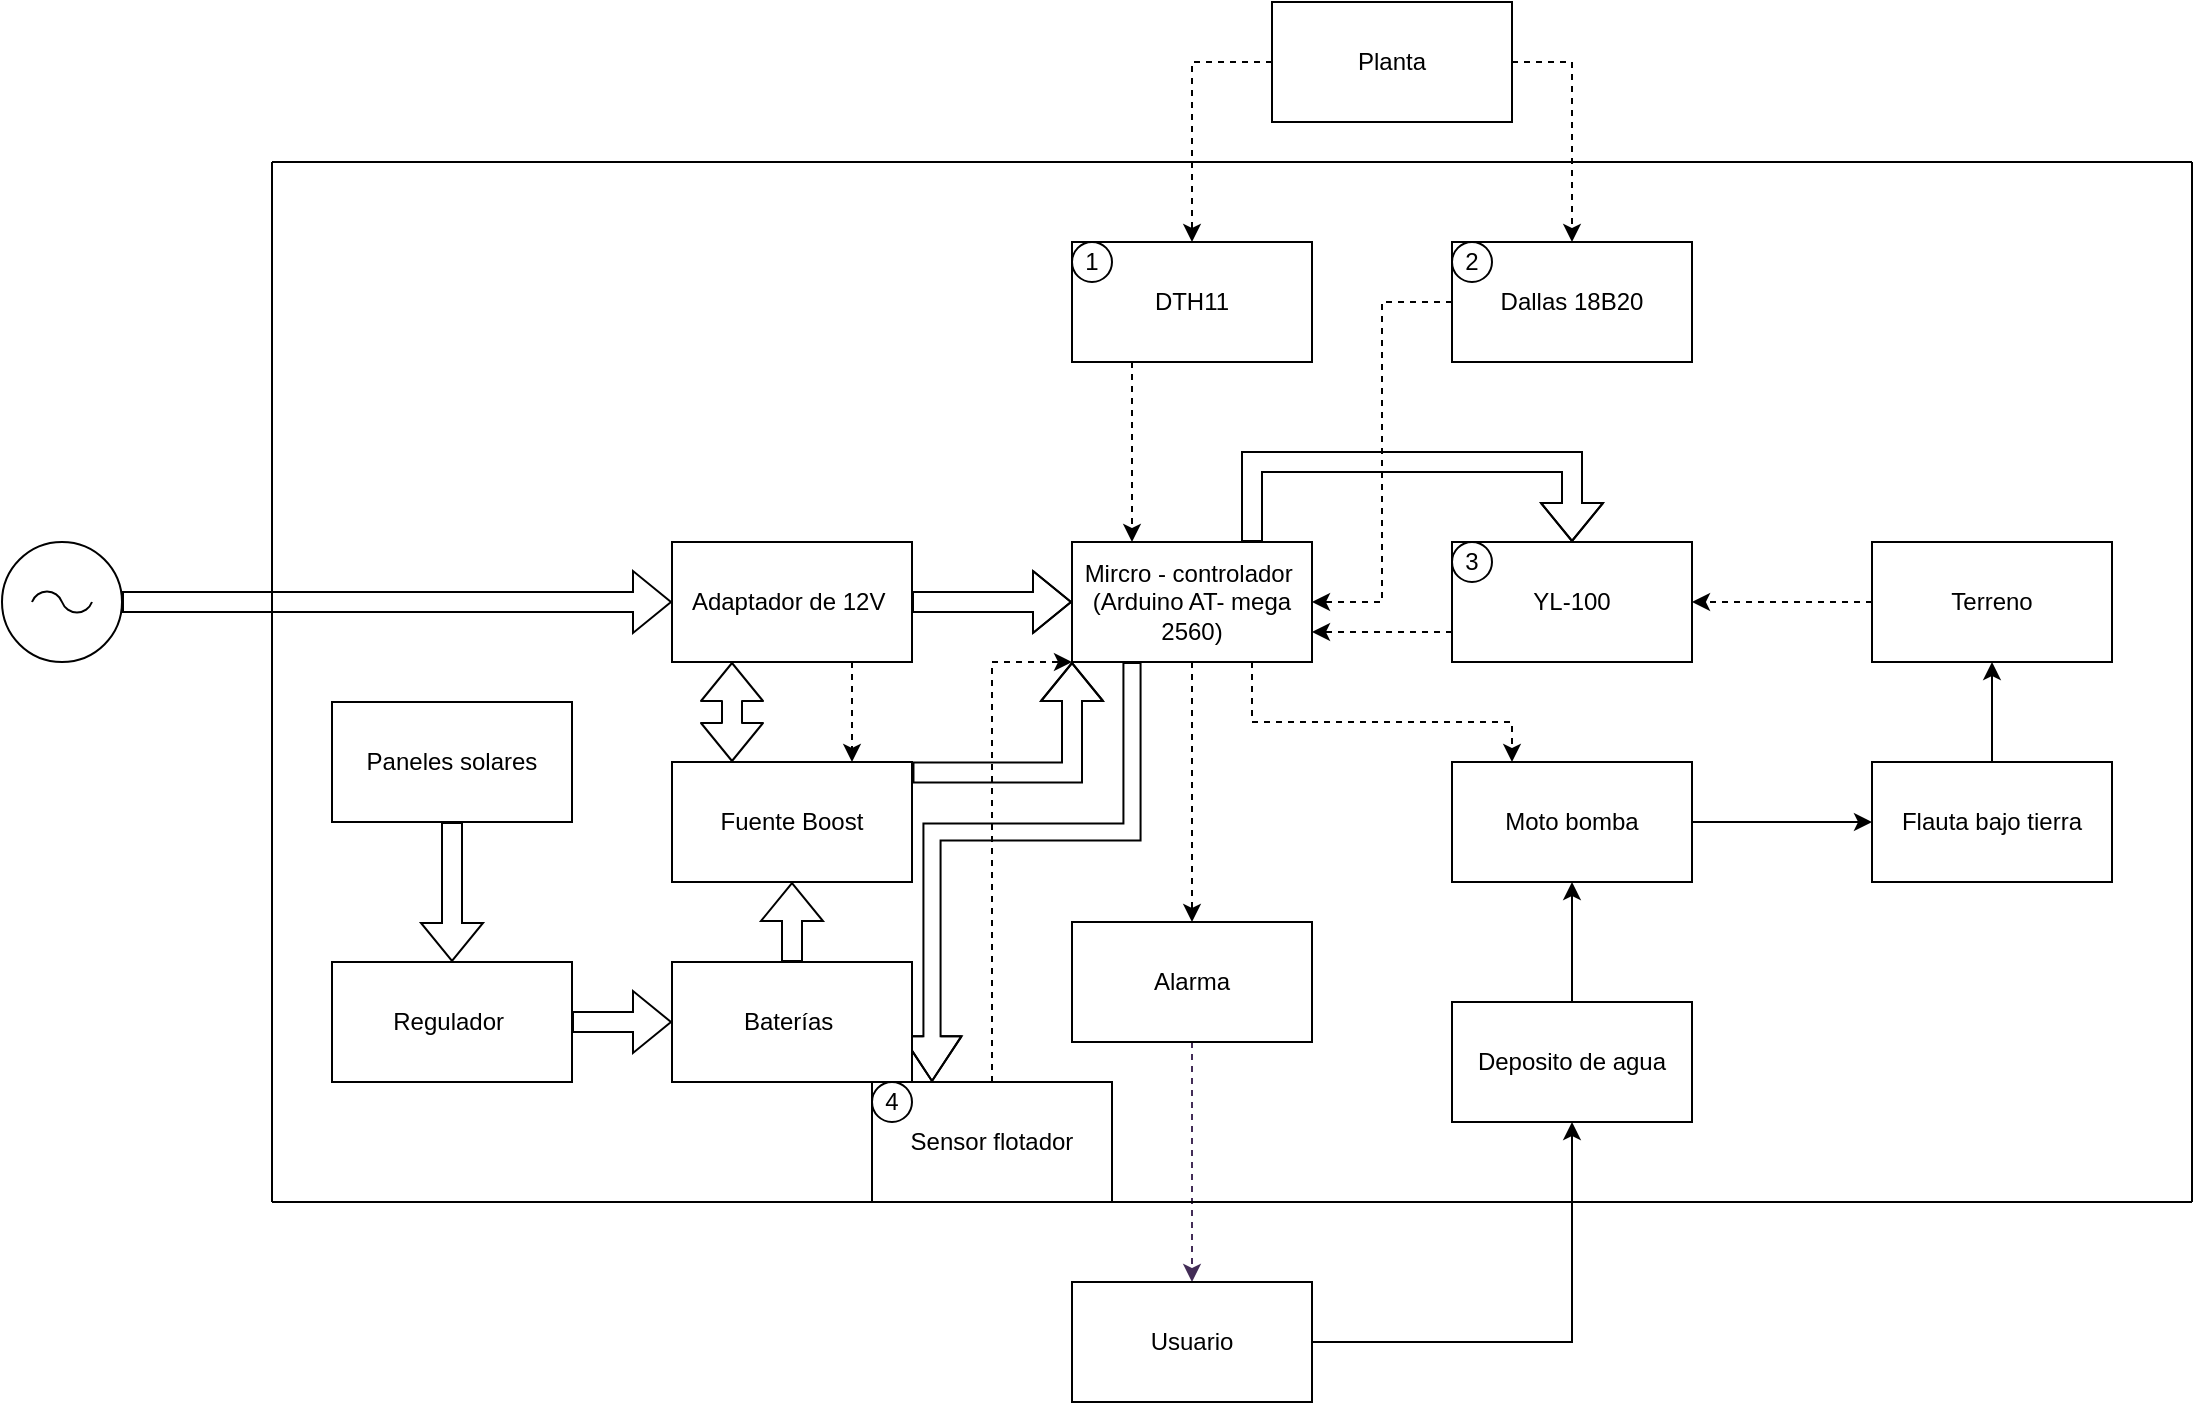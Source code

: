 <mxfile version="12.6.4" type="google"><diagram id="OQf82iodmOTYchBquVV6" name="Page-1"><mxGraphModel dx="2026" dy="1822" grid="1" gridSize="10" guides="1" tooltips="1" connect="1" arrows="1" fold="1" page="1" pageScale="1" pageWidth="827" pageHeight="1169" math="0" shadow="0"><root><mxCell id="0"/><mxCell id="1" parent="0"/><mxCell id="UwRVdETwBsJyQ9IYXmbo-7" style="edgeStyle=orthogonalEdgeStyle;rounded=0;orthogonalLoop=1;jettySize=auto;html=1;dashed=1;" parent="1" source="GOss0Lf1sYj-UIEmgXHX-1" target="GOss0Lf1sYj-UIEmgXHX-11" edge="1"><mxGeometry relative="1" as="geometry"/></mxCell><mxCell id="UwRVdETwBsJyQ9IYXmbo-14" style="edgeStyle=orthogonalEdgeStyle;rounded=0;orthogonalLoop=1;jettySize=auto;html=1;exitX=0.75;exitY=0;exitDx=0;exitDy=0;entryX=0.5;entryY=0;entryDx=0;entryDy=0;shape=flexArrow;" parent="1" source="GOss0Lf1sYj-UIEmgXHX-1" target="GOss0Lf1sYj-UIEmgXHX-4" edge="1"><mxGeometry relative="1" as="geometry"><Array as="points"><mxPoint x="410" y="190"/><mxPoint x="570" y="190"/></Array></mxGeometry></mxCell><mxCell id="UwRVdETwBsJyQ9IYXmbo-17" style="edgeStyle=orthogonalEdgeStyle;rounded=0;orthogonalLoop=1;jettySize=auto;html=1;exitX=0.75;exitY=1;exitDx=0;exitDy=0;entryX=0.25;entryY=0;entryDx=0;entryDy=0;dashed=1;fillColor=#e51400;strokeColor=#000000;" parent="1" source="GOss0Lf1sYj-UIEmgXHX-1" target="GOss0Lf1sYj-UIEmgXHX-13" edge="1"><mxGeometry relative="1" as="geometry"><Array as="points"><mxPoint x="410" y="320"/><mxPoint x="540" y="320"/></Array></mxGeometry></mxCell><mxCell id="UwRVdETwBsJyQ9IYXmbo-37" style="edgeStyle=orthogonalEdgeStyle;rounded=0;orthogonalLoop=1;jettySize=auto;html=1;exitX=0.25;exitY=1;exitDx=0;exitDy=0;shape=flexArrow;width=8.571;endSize=7.143;" parent="1" source="GOss0Lf1sYj-UIEmgXHX-1" target="UwRVdETwBsJyQ9IYXmbo-34" edge="1"><mxGeometry relative="1" as="geometry"><Array as="points"><mxPoint x="350" y="375"/><mxPoint x="250" y="375"/></Array><mxPoint x="250" y="491" as="targetPoint"/></mxGeometry></mxCell><mxCell id="GOss0Lf1sYj-UIEmgXHX-1" value="Mircro - controlador&amp;nbsp;&lt;br&gt;(Arduino AT- mega 2560)" style="rounded=0;whiteSpace=wrap;html=1;" parent="1" vertex="1"><mxGeometry x="320" y="230" width="120" height="60" as="geometry"/></mxCell><mxCell id="UwRVdETwBsJyQ9IYXmbo-18" style="edgeStyle=orthogonalEdgeStyle;rounded=0;orthogonalLoop=1;jettySize=auto;html=1;exitX=0.25;exitY=1;exitDx=0;exitDy=0;entryX=0.25;entryY=0;entryDx=0;entryDy=0;dashed=1;fillColor=#a0522d;strokeColor=#000000;" parent="1" source="GOss0Lf1sYj-UIEmgXHX-2" target="GOss0Lf1sYj-UIEmgXHX-1" edge="1"><mxGeometry relative="1" as="geometry"/></mxCell><mxCell id="GOss0Lf1sYj-UIEmgXHX-2" value="DTH11" style="rounded=0;whiteSpace=wrap;html=1;" parent="1" vertex="1"><mxGeometry x="320" y="80" width="120" height="60" as="geometry"/></mxCell><mxCell id="GOss0Lf1sYj-UIEmgXHX-3" value="1" style="ellipse;whiteSpace=wrap;html=1;aspect=fixed;" parent="1" vertex="1"><mxGeometry x="320" y="80" width="20" height="20" as="geometry"/></mxCell><mxCell id="UwRVdETwBsJyQ9IYXmbo-13" style="edgeStyle=orthogonalEdgeStyle;rounded=0;orthogonalLoop=1;jettySize=auto;html=1;exitX=0;exitY=0.75;exitDx=0;exitDy=0;entryX=1;entryY=0.75;entryDx=0;entryDy=0;dashed=1;fillColor=#6a00ff;strokeColor=#000000;" parent="1" source="GOss0Lf1sYj-UIEmgXHX-4" target="GOss0Lf1sYj-UIEmgXHX-1" edge="1"><mxGeometry relative="1" as="geometry"/></mxCell><mxCell id="GOss0Lf1sYj-UIEmgXHX-4" value="YL-100" style="rounded=0;whiteSpace=wrap;html=1;" parent="1" vertex="1"><mxGeometry x="510" y="230" width="120" height="60" as="geometry"/></mxCell><mxCell id="GOss0Lf1sYj-UIEmgXHX-5" value="3" style="ellipse;whiteSpace=wrap;html=1;aspect=fixed;" parent="1" vertex="1"><mxGeometry x="510" y="80" width="30" height="30" as="geometry"/></mxCell><mxCell id="UwRVdETwBsJyQ9IYXmbo-6" style="edgeStyle=orthogonalEdgeStyle;rounded=0;orthogonalLoop=1;jettySize=auto;html=1;shape=flexArrow;" parent="1" source="GOss0Lf1sYj-UIEmgXHX-6" edge="1"><mxGeometry relative="1" as="geometry"><mxPoint x="320" y="260" as="targetPoint"/></mxGeometry></mxCell><mxCell id="naw54ivj-Z7Mj04k_fZs-13" style="edgeStyle=orthogonalEdgeStyle;rounded=0;orthogonalLoop=1;jettySize=auto;html=1;exitX=0.75;exitY=1;exitDx=0;exitDy=0;entryX=0.75;entryY=0;entryDx=0;entryDy=0;dashed=1;" parent="1" source="GOss0Lf1sYj-UIEmgXHX-6" target="naw54ivj-Z7Mj04k_fZs-7" edge="1"><mxGeometry relative="1" as="geometry"/></mxCell><mxCell id="GOss0Lf1sYj-UIEmgXHX-6" value="Adaptador de 12V&amp;nbsp;" style="rounded=0;whiteSpace=wrap;html=1;" parent="1" vertex="1"><mxGeometry x="120" y="230" width="120" height="60" as="geometry"/></mxCell><mxCell id="UwRVdETwBsJyQ9IYXmbo-11" style="edgeStyle=orthogonalEdgeStyle;rounded=0;orthogonalLoop=1;jettySize=auto;html=1;entryX=1;entryY=0.5;entryDx=0;entryDy=0;dashed=1;fillColor=#f8cecc;strokeColor=#000000;" parent="1" source="GOss0Lf1sYj-UIEmgXHX-8" target="GOss0Lf1sYj-UIEmgXHX-1" edge="1"><mxGeometry relative="1" as="geometry"/></mxCell><mxCell id="GOss0Lf1sYj-UIEmgXHX-8" value="Dallas 18B20" style="rounded=0;whiteSpace=wrap;html=1;" parent="1" vertex="1"><mxGeometry x="510" y="80" width="120" height="60" as="geometry"/></mxCell><mxCell id="GOss0Lf1sYj-UIEmgXHX-9" value="2" style="ellipse;whiteSpace=wrap;html=1;aspect=fixed;" parent="1" vertex="1"><mxGeometry x="510" y="80" width="20" height="20" as="geometry"/></mxCell><mxCell id="UwRVdETwBsJyQ9IYXmbo-20" style="edgeStyle=orthogonalEdgeStyle;rounded=0;orthogonalLoop=1;jettySize=auto;html=1;dashed=1;entryX=0.5;entryY=0;entryDx=0;entryDy=0;fillColor=#76608a;strokeColor=#432D57;" parent="1" source="GOss0Lf1sYj-UIEmgXHX-11" target="UwRVdETwBsJyQ9IYXmbo-4" edge="1"><mxGeometry relative="1" as="geometry"><mxPoint x="370" y="530" as="targetPoint"/></mxGeometry></mxCell><mxCell id="GOss0Lf1sYj-UIEmgXHX-11" value="Alarma" style="rounded=0;whiteSpace=wrap;html=1;" parent="1" vertex="1"><mxGeometry x="320" y="420" width="120" height="60" as="geometry"/></mxCell><mxCell id="UwRVdETwBsJyQ9IYXmbo-23" style="edgeStyle=orthogonalEdgeStyle;rounded=0;orthogonalLoop=1;jettySize=auto;html=1;entryX=0;entryY=0.5;entryDx=0;entryDy=0;fillColor=#e51400;strokeColor=#000000;" parent="1" source="GOss0Lf1sYj-UIEmgXHX-13" target="GOss0Lf1sYj-UIEmgXHX-17" edge="1"><mxGeometry relative="1" as="geometry"/></mxCell><mxCell id="GOss0Lf1sYj-UIEmgXHX-13" value="Moto bomba" style="rounded=0;whiteSpace=wrap;html=1;" parent="1" vertex="1"><mxGeometry x="510" y="340" width="120" height="60" as="geometry"/></mxCell><mxCell id="UwRVdETwBsJyQ9IYXmbo-21" style="edgeStyle=orthogonalEdgeStyle;rounded=0;orthogonalLoop=1;jettySize=auto;html=1;entryX=0.5;entryY=1;entryDx=0;entryDy=0;fillColor=#e51400;strokeColor=#000000;" parent="1" source="GOss0Lf1sYj-UIEmgXHX-15" target="GOss0Lf1sYj-UIEmgXHX-13" edge="1"><mxGeometry relative="1" as="geometry"/></mxCell><mxCell id="GOss0Lf1sYj-UIEmgXHX-15" value="Deposito de agua" style="rounded=0;whiteSpace=wrap;html=1;" parent="1" vertex="1"><mxGeometry x="510" y="460" width="120" height="60" as="geometry"/></mxCell><mxCell id="UwRVdETwBsJyQ9IYXmbo-16" style="edgeStyle=orthogonalEdgeStyle;rounded=0;orthogonalLoop=1;jettySize=auto;html=1;exitX=0.5;exitY=0;exitDx=0;exitDy=0;entryX=0.5;entryY=1;entryDx=0;entryDy=0;" parent="1" source="GOss0Lf1sYj-UIEmgXHX-17" target="GOss0Lf1sYj-UIEmgXHX-19" edge="1"><mxGeometry relative="1" as="geometry"/></mxCell><mxCell id="GOss0Lf1sYj-UIEmgXHX-17" value="Flauta bajo tierra" style="rounded=0;whiteSpace=wrap;html=1;" parent="1" vertex="1"><mxGeometry x="720" y="340" width="120" height="60" as="geometry"/></mxCell><mxCell id="UwRVdETwBsJyQ9IYXmbo-12" style="edgeStyle=orthogonalEdgeStyle;rounded=0;orthogonalLoop=1;jettySize=auto;html=1;entryX=1;entryY=0.5;entryDx=0;entryDy=0;dashed=1;fillColor=#6a00ff;strokeColor=#000000;" parent="1" source="GOss0Lf1sYj-UIEmgXHX-19" target="GOss0Lf1sYj-UIEmgXHX-4" edge="1"><mxGeometry relative="1" as="geometry"/></mxCell><mxCell id="GOss0Lf1sYj-UIEmgXHX-19" value="Terreno&lt;span style=&quot;color: rgba(0 , 0 , 0 , 0) ; font-family: monospace ; font-size: 0px ; white-space: nowrap&quot;&gt;%3CmxGraphModel%3E%3Croot%3E%3CmxCell%20id%3D%220%22%2F%3E%3CmxCell%20id%3D%221%22%20parent%3D%220%22%2F%3E%3CmxCell%20id%3D%222%22%20value%3D%22DTH11%22%20style%3D%22rounded%3D0%3BwhiteSpace%3Dwrap%3Bhtml%3D1%3B%22%20vertex%3D%221%22%20parent%3D%221%22%3E%3CmxGeometry%20x%3D%22320%22%20y%3D%2280%22%20width%3D%22120%22%20height%3D%2260%22%20as%3D%22geometry%22%2F%3E%3C%2FmxCell%3E%3CmxCell%20id%3D%223%22%20value%3D%221%22%20style%3D%22ellipse%3BwhiteSpace%3Dwrap%3Bhtml%3D1%3Baspect%3Dfixed%3B%22%20vertex%3D%221%22%20parent%3D%221%22%3E%3CmxGeometry%20x%3D%22320%22%20y%3D%2280%22%20width%3D%2230%22%20height%3D%2230%22%20as%3D%22geometry%22%2F%3E%3C%2FmxCell%3E%3C%2Froot%3E%3C%2FmxGraphModel%3E&lt;/span&gt;" style="rounded=0;whiteSpace=wrap;html=1;" parent="1" vertex="1"><mxGeometry x="720" y="230" width="120" height="60" as="geometry"/></mxCell><mxCell id="naw54ivj-Z7Mj04k_fZs-8" style="edgeStyle=orthogonalEdgeStyle;rounded=0;orthogonalLoop=1;jettySize=auto;html=1;entryX=0.5;entryY=0;entryDx=0;entryDy=0;shape=flexArrow;" parent="1" source="GOss0Lf1sYj-UIEmgXHX-21" target="naw54ivj-Z7Mj04k_fZs-1" edge="1"><mxGeometry relative="1" as="geometry"/></mxCell><mxCell id="GOss0Lf1sYj-UIEmgXHX-21" value="Paneles solares" style="rounded=0;whiteSpace=wrap;html=1;" parent="1" vertex="1"><mxGeometry x="-50" y="310" width="120" height="60" as="geometry"/></mxCell><mxCell id="UwRVdETwBsJyQ9IYXmbo-8" style="edgeStyle=orthogonalEdgeStyle;rounded=0;orthogonalLoop=1;jettySize=auto;html=1;entryX=0;entryY=0.5;entryDx=0;entryDy=0;shape=flexArrow;" parent="1" source="UwRVdETwBsJyQ9IYXmbo-1" target="GOss0Lf1sYj-UIEmgXHX-6" edge="1"><mxGeometry relative="1" as="geometry"/></mxCell><mxCell id="UwRVdETwBsJyQ9IYXmbo-1" value="" style="pointerEvents=1;verticalLabelPosition=bottom;shadow=0;dashed=0;align=center;html=1;verticalAlign=top;shape=mxgraph.electrical.signal_sources.ac_source;" parent="1" vertex="1"><mxGeometry x="-215" y="230" width="60" height="60" as="geometry"/></mxCell><mxCell id="UwRVdETwBsJyQ9IYXmbo-10" style="edgeStyle=orthogonalEdgeStyle;rounded=0;orthogonalLoop=1;jettySize=auto;html=1;entryX=0.5;entryY=0;entryDx=0;entryDy=0;dashed=1;exitX=1;exitY=0.5;exitDx=0;exitDy=0;fillColor=#f8cecc;strokeColor=#000000;" parent="1" source="UwRVdETwBsJyQ9IYXmbo-2" target="GOss0Lf1sYj-UIEmgXHX-8" edge="1"><mxGeometry relative="1" as="geometry"><Array as="points"><mxPoint x="570" y="-10"/></Array></mxGeometry></mxCell><mxCell id="UwRVdETwBsJyQ9IYXmbo-19" style="edgeStyle=orthogonalEdgeStyle;rounded=0;orthogonalLoop=1;jettySize=auto;html=1;entryX=0.5;entryY=0;entryDx=0;entryDy=0;dashed=1;exitX=0;exitY=0.5;exitDx=0;exitDy=0;fillColor=#a0522d;strokeColor=#000000;" parent="1" source="UwRVdETwBsJyQ9IYXmbo-2" target="GOss0Lf1sYj-UIEmgXHX-2" edge="1"><mxGeometry relative="1" as="geometry"/></mxCell><mxCell id="UwRVdETwBsJyQ9IYXmbo-2" value="Planta" style="rounded=0;whiteSpace=wrap;html=1;" parent="1" vertex="1"><mxGeometry x="420" y="-40" width="120" height="60" as="geometry"/></mxCell><mxCell id="UwRVdETwBsJyQ9IYXmbo-22" style="edgeStyle=orthogonalEdgeStyle;rounded=0;orthogonalLoop=1;jettySize=auto;html=1;entryX=0.5;entryY=1;entryDx=0;entryDy=0;fillColor=#e51400;strokeColor=#000000;" parent="1" source="UwRVdETwBsJyQ9IYXmbo-4" target="GOss0Lf1sYj-UIEmgXHX-15" edge="1"><mxGeometry relative="1" as="geometry"/></mxCell><mxCell id="UwRVdETwBsJyQ9IYXmbo-4" value="Usuario" style="rounded=0;whiteSpace=wrap;html=1;" parent="1" vertex="1"><mxGeometry x="320" y="600" width="120" height="60" as="geometry"/></mxCell><mxCell id="UwRVdETwBsJyQ9IYXmbo-26" value="" style="endArrow=none;html=1;" parent="1" edge="1"><mxGeometry width="50" height="50" relative="1" as="geometry"><mxPoint x="-80" y="560" as="sourcePoint"/><mxPoint x="-80" y="40" as="targetPoint"/></mxGeometry></mxCell><mxCell id="UwRVdETwBsJyQ9IYXmbo-30" value="" style="endArrow=none;html=1;strokeColor=#000000;" parent="1" edge="1"><mxGeometry width="50" height="50" relative="1" as="geometry"><mxPoint x="-80" y="40" as="sourcePoint"/><mxPoint x="880" y="40" as="targetPoint"/></mxGeometry></mxCell><mxCell id="UwRVdETwBsJyQ9IYXmbo-31" value="" style="endArrow=none;html=1;" parent="1" edge="1"><mxGeometry width="50" height="50" relative="1" as="geometry"><mxPoint x="880" y="560" as="sourcePoint"/><mxPoint x="880" y="40" as="targetPoint"/></mxGeometry></mxCell><mxCell id="UwRVdETwBsJyQ9IYXmbo-33" value="" style="endArrow=none;html=1;" parent="1" edge="1"><mxGeometry width="50" height="50" relative="1" as="geometry"><mxPoint x="-80" y="560" as="sourcePoint"/><mxPoint x="880" y="560" as="targetPoint"/></mxGeometry></mxCell><mxCell id="UwRVdETwBsJyQ9IYXmbo-36" style="edgeStyle=orthogonalEdgeStyle;rounded=0;orthogonalLoop=1;jettySize=auto;html=1;entryX=0;entryY=1;entryDx=0;entryDy=0;dashed=1;" parent="1" source="UwRVdETwBsJyQ9IYXmbo-34" target="GOss0Lf1sYj-UIEmgXHX-1" edge="1"><mxGeometry relative="1" as="geometry"><Array as="points"><mxPoint x="280" y="491"/><mxPoint x="280" y="291"/></Array></mxGeometry></mxCell><mxCell id="UwRVdETwBsJyQ9IYXmbo-34" value="Sensor flotador" style="rounded=0;whiteSpace=wrap;html=1;" parent="1" vertex="1"><mxGeometry x="220" y="500" width="120" height="60" as="geometry"/></mxCell><mxCell id="UwRVdETwBsJyQ9IYXmbo-40" value="3" style="ellipse;whiteSpace=wrap;html=1;aspect=fixed;" parent="1" vertex="1"><mxGeometry x="510" y="230" width="20" height="20" as="geometry"/></mxCell><mxCell id="UwRVdETwBsJyQ9IYXmbo-43" value="4" style="ellipse;whiteSpace=wrap;html=1;aspect=fixed;" parent="1" vertex="1"><mxGeometry x="220" y="500" width="20" height="20" as="geometry"/></mxCell><mxCell id="naw54ivj-Z7Mj04k_fZs-9" style="edgeStyle=orthogonalEdgeStyle;shape=flexArrow;rounded=0;orthogonalLoop=1;jettySize=auto;html=1;exitX=1;exitY=0.5;exitDx=0;exitDy=0;entryX=0;entryY=0.5;entryDx=0;entryDy=0;" parent="1" source="naw54ivj-Z7Mj04k_fZs-1" target="naw54ivj-Z7Mj04k_fZs-2" edge="1"><mxGeometry relative="1" as="geometry"/></mxCell><mxCell id="naw54ivj-Z7Mj04k_fZs-1" value="Regulador&amp;nbsp;" style="rounded=0;whiteSpace=wrap;html=1;" parent="1" vertex="1"><mxGeometry x="-50" y="440" width="120" height="60" as="geometry"/></mxCell><mxCell id="naw54ivj-Z7Mj04k_fZs-10" style="edgeStyle=orthogonalEdgeStyle;shape=flexArrow;rounded=0;orthogonalLoop=1;jettySize=auto;html=1;exitX=0.5;exitY=0;exitDx=0;exitDy=0;" parent="1" source="naw54ivj-Z7Mj04k_fZs-2" target="naw54ivj-Z7Mj04k_fZs-7" edge="1"><mxGeometry relative="1" as="geometry"/></mxCell><mxCell id="naw54ivj-Z7Mj04k_fZs-2" value="Baterías&amp;nbsp;" style="rounded=0;whiteSpace=wrap;html=1;" parent="1" vertex="1"><mxGeometry x="120" y="440" width="120" height="60" as="geometry"/></mxCell><mxCell id="naw54ivj-Z7Mj04k_fZs-18" style="edgeStyle=orthogonalEdgeStyle;shape=flexArrow;rounded=0;orthogonalLoop=1;jettySize=auto;html=1;entryX=0;entryY=1;entryDx=0;entryDy=0;strokeWidth=1;exitX=1.002;exitY=0.087;exitDx=0;exitDy=0;exitPerimeter=0;" parent="1" source="naw54ivj-Z7Mj04k_fZs-7" target="GOss0Lf1sYj-UIEmgXHX-1" edge="1"><mxGeometry relative="1" as="geometry"/></mxCell><mxCell id="naw54ivj-Z7Mj04k_fZs-7" value="Fuente Boost" style="rounded=0;whiteSpace=wrap;html=1;" parent="1" vertex="1"><mxGeometry x="120" y="340" width="120" height="60" as="geometry"/></mxCell><mxCell id="naw54ivj-Z7Mj04k_fZs-17" value="" style="shape=flexArrow;endArrow=classic;startArrow=classic;html=1;strokeWidth=1;entryX=0.25;entryY=1;entryDx=0;entryDy=0;exitX=0.25;exitY=0;exitDx=0;exitDy=0;" parent="1" source="naw54ivj-Z7Mj04k_fZs-7" target="GOss0Lf1sYj-UIEmgXHX-6" edge="1"><mxGeometry width="50" height="50" relative="1" as="geometry"><mxPoint x="130" y="340" as="sourcePoint"/><mxPoint x="180" y="290" as="targetPoint"/></mxGeometry></mxCell></root></mxGraphModel></diagram></mxfile>